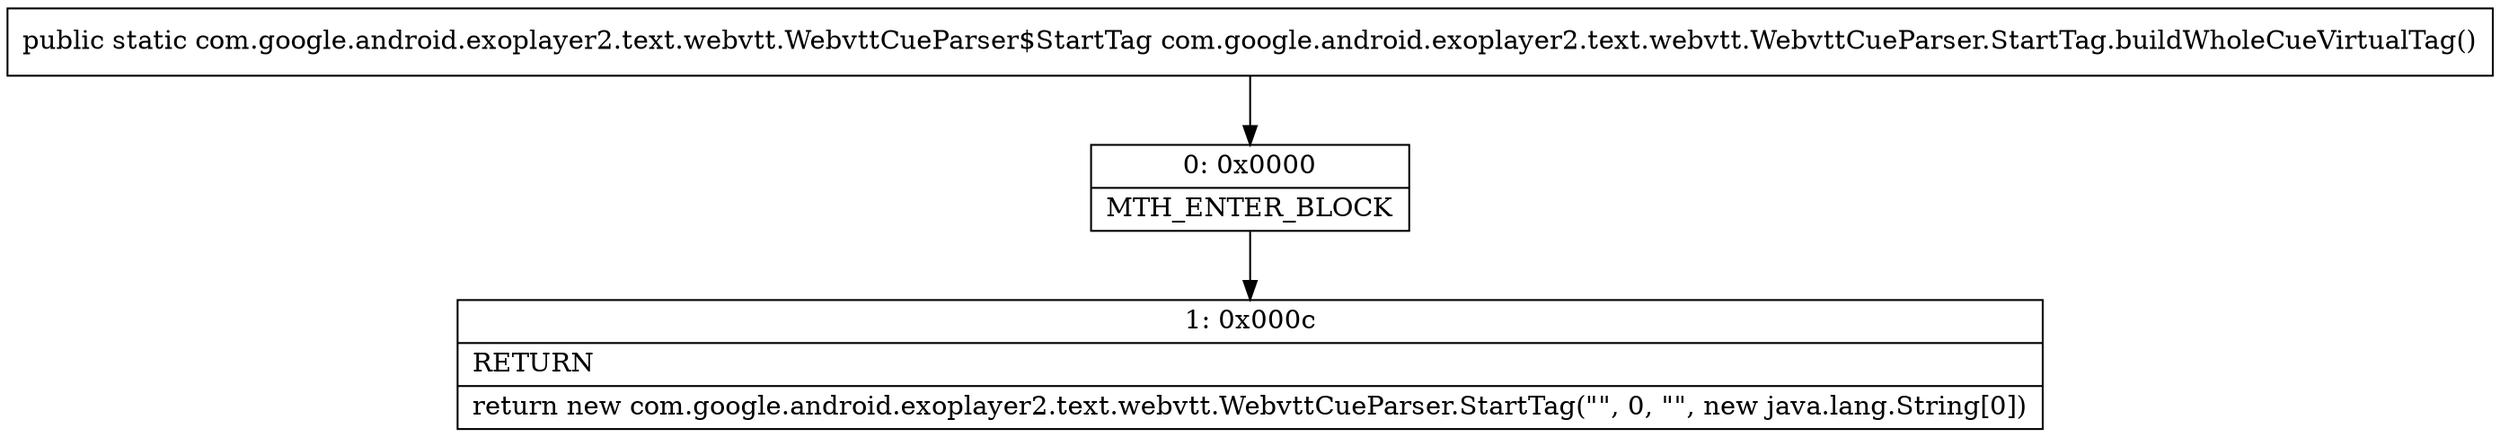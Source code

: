 digraph "CFG forcom.google.android.exoplayer2.text.webvtt.WebvttCueParser.StartTag.buildWholeCueVirtualTag()Lcom\/google\/android\/exoplayer2\/text\/webvtt\/WebvttCueParser$StartTag;" {
Node_0 [shape=record,label="{0\:\ 0x0000|MTH_ENTER_BLOCK\l}"];
Node_1 [shape=record,label="{1\:\ 0x000c|RETURN\l|return new com.google.android.exoplayer2.text.webvtt.WebvttCueParser.StartTag(\"\", 0, \"\", new java.lang.String[0])\l}"];
MethodNode[shape=record,label="{public static com.google.android.exoplayer2.text.webvtt.WebvttCueParser$StartTag com.google.android.exoplayer2.text.webvtt.WebvttCueParser.StartTag.buildWholeCueVirtualTag() }"];
MethodNode -> Node_0;
Node_0 -> Node_1;
}


